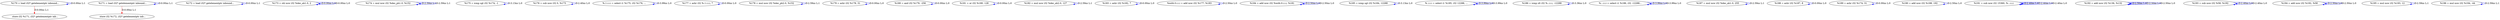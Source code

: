 digraph {
Node0x3efd690[label="  %170 = load i32* getelementptr inbound..."];
Node0x3efd690 -> Node0x3efd690[label="D:0.00ns L:1",color=blue];
Node0x3efd9f0[label="  store i32 %171, i32* getelementptr inb..."];
Node0x3efd690 -> Node0x3efd9f0[label="D:0.00ns L:1",color=red];
Node0x3efd8d0[label="  %171 = load i32* getelementptr inbound..."];
Node0x3efd8d0 -> Node0x3efd8d0[label="D:0.00ns L:1",color=blue];
Node0x3efdc30[label="  store i32 %172, i32* getelementptr inb..."];
Node0x3efd8d0 -> Node0x3efdc30[label="D:0.00ns L:1",color=red];
Node0x3efdb10[label="  %172 = load i32* getelementptr inbound..."];
Node0x3efdb10 -> Node0x3efdb10[label="D:0.00ns L:1",color=blue];
Node0x3efdf90[label="  %173 = shl nsw i32 %dec_ah1.0, 2"];
Node0x3efdf90 -> Node0x3efdf90[label="D:0.00ns L:0",color=blue];
Node0x3efdf90 -> Node0x3efdf90[label="D:0.00ns L:0",color=blue];
Node0x3efe070[label="  %174 = mul nsw i32 %dec_ph1.0, %152"];
Node0x3efe070 -> Node0x3efe070[label="D:2.59ns L:1",color=blue];
Node0x3efe070 -> Node0x3efe070[label="D:2.59ns L:1",color=blue];
Node0x3efe1d0[label="  %175 = icmp sgt i32 %174, -1"];
Node0x3efe1d0 -> Node0x3efe1d0[label="D:3.13ns L:0",color=blue];
Node0x3efe2b0[label="  %176 = sub nsw i32 0, %173"];
Node0x3efe2b0 -> Node0x3efe2b0[label="D:2.40ns L:0",color=blue];
Node0x3efe390[label="  %.1.i.i.i = select i1 %175, i32 %176, ..."];
Node0x3efe390 -> Node0x3efe390[label="D:3.99ns L:0",color=blue];
Node0x3efe470[label="  %177 = ashr i32 %.1.i.i.i, 7"];
Node0x3efe470 -> Node0x3efe470[label="D:0.00ns L:0",color=blue];
Node0x3efe550[label="  %178 = mul nsw i32 %dec_ph2.0, %152"];
Node0x3efe550 -> Node0x3efe550[label="D:2.59ns L:1",color=blue];
Node0x3efe630[label="  %179 = ashr i32 %178, 31"];
Node0x3efe630 -> Node0x3efe630[label="D:0.00ns L:0",color=blue];
Node0x3efe710[label="  %180 = and i32 %179, -256"];
Node0x3efe710 -> Node0x3efe710[label="D:0.00ns L:0",color=blue];
Node0x3efe7f0[label="  %181 = or i32 %180, 128"];
Node0x3efe7f0 -> Node0x3efe7f0[label="D:0.00ns L:0",color=blue];
Node0x3efe8d0[label="  %182 = mul nsw i32 %dec_ah2.0, 127"];
Node0x3efe8d0 -> Node0x3efe8d0[label="D:2.59ns L:1",color=blue];
Node0x3efe9b0[label="  %183 = ashr i32 %182, 7"];
Node0x3efe9b0 -> Node0x3efe9b0[label="D:0.00ns L:0",color=blue];
Node0x3efea90[label="  %wd4.0.i.i.i = add nsw i32 %177, %183"];
Node0x3efea90 -> Node0x3efea90[label="D:2.50ns L:0",color=blue];
Node0x3efeb70[label="  %184 = add nsw i32 %wd4.0.i.i.i, %181"];
Node0x3efeb70 -> Node0x3efeb70[label="D:2.50ns L:0",color=blue];
Node0x3efeb70 -> Node0x3efeb70[label="D:2.50ns L:0",color=blue];
Node0x3efec50[label="  %185 = icmp sgt i32 %184, 12288"];
Node0x3efec50 -> Node0x3efec50[label="D:3.13ns L:0",color=blue];
Node0x3efed30[label="  %..i.i.i = select i1 %185, i32 12288, ..."];
Node0x3efed30 -> Node0x3efed30[label="D:3.99ns L:0",color=blue];
Node0x3efed30 -> Node0x3efed30[label="D:3.99ns L:0",color=blue];
Node0x3efee10[label="  %186 = icmp slt i32 %..i.i.i, -12288"];
Node0x3efee10 -> Node0x3efee10[label="D:3.36ns L:0",color=blue];
Node0x3efeef0[label="  %...i.i.i = select i1 %186, i32 -12288..."];
Node0x3efeef0 -> Node0x3efeef0[label="D:3.99ns L:0",color=blue];
Node0x3efeef0 -> Node0x3efeef0[label="D:3.99ns L:0",color=blue];
Node0x3efefd0[label="  %187 = mul nsw i32 %dec_ah1.0, 255"];
Node0x3efefd0 -> Node0x3efefd0[label="D:2.59ns L:1",color=blue];
Node0x3eff0b0[label="  %188 = ashr i32 %187, 8"];
Node0x3eff0b0 -> Node0x3eff0b0[label="D:0.00ns L:0",color=blue];
Node0x3eff190[label="  %189 = ashr i32 %174, 31"];
Node0x3eff190 -> Node0x3eff190[label="D:0.00ns L:0",color=blue];
Node0x3eff270[label="  %190 = add nsw i32 %188, 192"];
Node0x3eff270 -> Node0x3eff270[label="D:2.50ns L:0",color=blue];
Node0x3eff350[label="  %191 = sub nsw i32 15360, %...i.i.i"];
Node0x3eff350 -> Node0x3eff350[label="D:2.40ns L:0",color=blue];
Node0x3eff350 -> Node0x3eff350[label="D:2.40ns L:0",color=blue];
Node0x3eff350 -> Node0x3eff350[label="D:2.40ns L:0",color=blue];
Node0x3eff430[label="  %192 = add nsw i32 %136, %132"];
Node0x3eff430 -> Node0x3eff430[label="D:2.50ns L:0",color=blue];
Node0x3eff430 -> Node0x3eff430[label="D:2.50ns L:0",color=blue];
Node0x3eff430 -> Node0x3eff430[label="D:2.50ns L:0",color=blue];
Node0x3eff510[label="  %193 = sub nsw i32 %58, %192"];
Node0x3eff510 -> Node0x3eff510[label="D:2.40ns L:0",color=blue];
Node0x3eff510 -> Node0x3eff510[label="D:2.40ns L:0",color=blue];
Node0x3eff5f0[label="  %194 = add nsw i32 %192, %58"];
Node0x3eff5f0 -> Node0x3eff5f0[label="D:2.50ns L:0",color=blue];
Node0x3eff5f0 -> Node0x3eff5f0[label="D:2.50ns L:0",color=blue];
Node0x3eff6d0[label="  %195 = mul nsw i32 %193, 12"];
Node0x3eff6d0 -> Node0x3eff6d0[label="D:2.59ns L:1",color=blue];
Node0x3eff7b0[label="  %196 = mul nsw i32 %194, -44"];
Node0x3eff7b0 -> Node0x3eff7b0[label="D:2.59ns L:1",color=blue];
}
